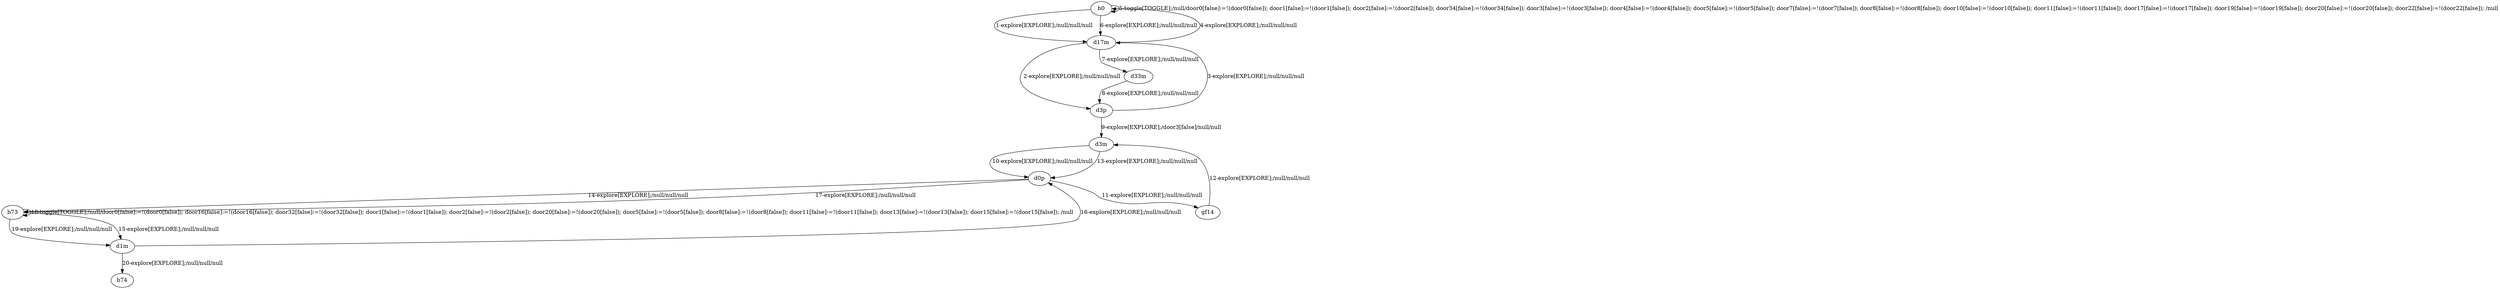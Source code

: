 # Total number of goals covered by this test: 1
# d1m --> b74

digraph g {
"b0" -> "d17m" [label = "1-explore[EXPLORE];/null/null/null"];
"d17m" -> "d3p" [label = "2-explore[EXPLORE];/null/null/null"];
"d3p" -> "d17m" [label = "3-explore[EXPLORE];/null/null/null"];
"d17m" -> "b0" [label = "4-explore[EXPLORE];/null/null/null"];
"b0" -> "b0" [label = "5-toggle[TOGGLE];/null/door0[false]:=!(door0[false]); door1[false]:=!(door1[false]); door2[false]:=!(door2[false]); door34[false]:=!(door34[false]); door3[false]:=!(door3[false]); door4[false]:=!(door4[false]); door5[false]:=!(door5[false]); door7[false]:=!(door7[false]); door8[false]:=!(door8[false]); door10[false]:=!(door10[false]); door11[false]:=!(door11[false]); door17[false]:=!(door17[false]); door19[false]:=!(door19[false]); door20[false]:=!(door20[false]); door22[false]:=!(door22[false]); /null"];
"b0" -> "d17m" [label = "6-explore[EXPLORE];/null/null/null"];
"d17m" -> "d33m" [label = "7-explore[EXPLORE];/null/null/null"];
"d33m" -> "d3p" [label = "8-explore[EXPLORE];/null/null/null"];
"d3p" -> "d3m" [label = "9-explore[EXPLORE];/door3[false]/null/null"];
"d3m" -> "d0p" [label = "10-explore[EXPLORE];/null/null/null"];
"d0p" -> "gf14" [label = "11-explore[EXPLORE];/null/null/null"];
"gf14" -> "d3m" [label = "12-explore[EXPLORE];/null/null/null"];
"d3m" -> "d0p" [label = "13-explore[EXPLORE];/null/null/null"];
"d0p" -> "b73" [label = "14-explore[EXPLORE];/null/null/null"];
"b73" -> "d1m" [label = "15-explore[EXPLORE];/null/null/null"];
"d1m" -> "d0p" [label = "16-explore[EXPLORE];/null/null/null"];
"d0p" -> "b73" [label = "17-explore[EXPLORE];/null/null/null"];
"b73" -> "b73" [label = "18-toggle[TOGGLE];/null/door0[false]:=!(door0[false]); door16[false]:=!(door16[false]); door32[false]:=!(door32[false]); door1[false]:=!(door1[false]); door2[false]:=!(door2[false]); door20[false]:=!(door20[false]); door5[false]:=!(door5[false]); door8[false]:=!(door8[false]); door11[false]:=!(door11[false]); door13[false]:=!(door13[false]); door15[false]:=!(door15[false]); /null"];
"b73" -> "d1m" [label = "19-explore[EXPLORE];/null/null/null"];
"d1m" -> "b74" [label = "20-explore[EXPLORE];/null/null/null"];
}